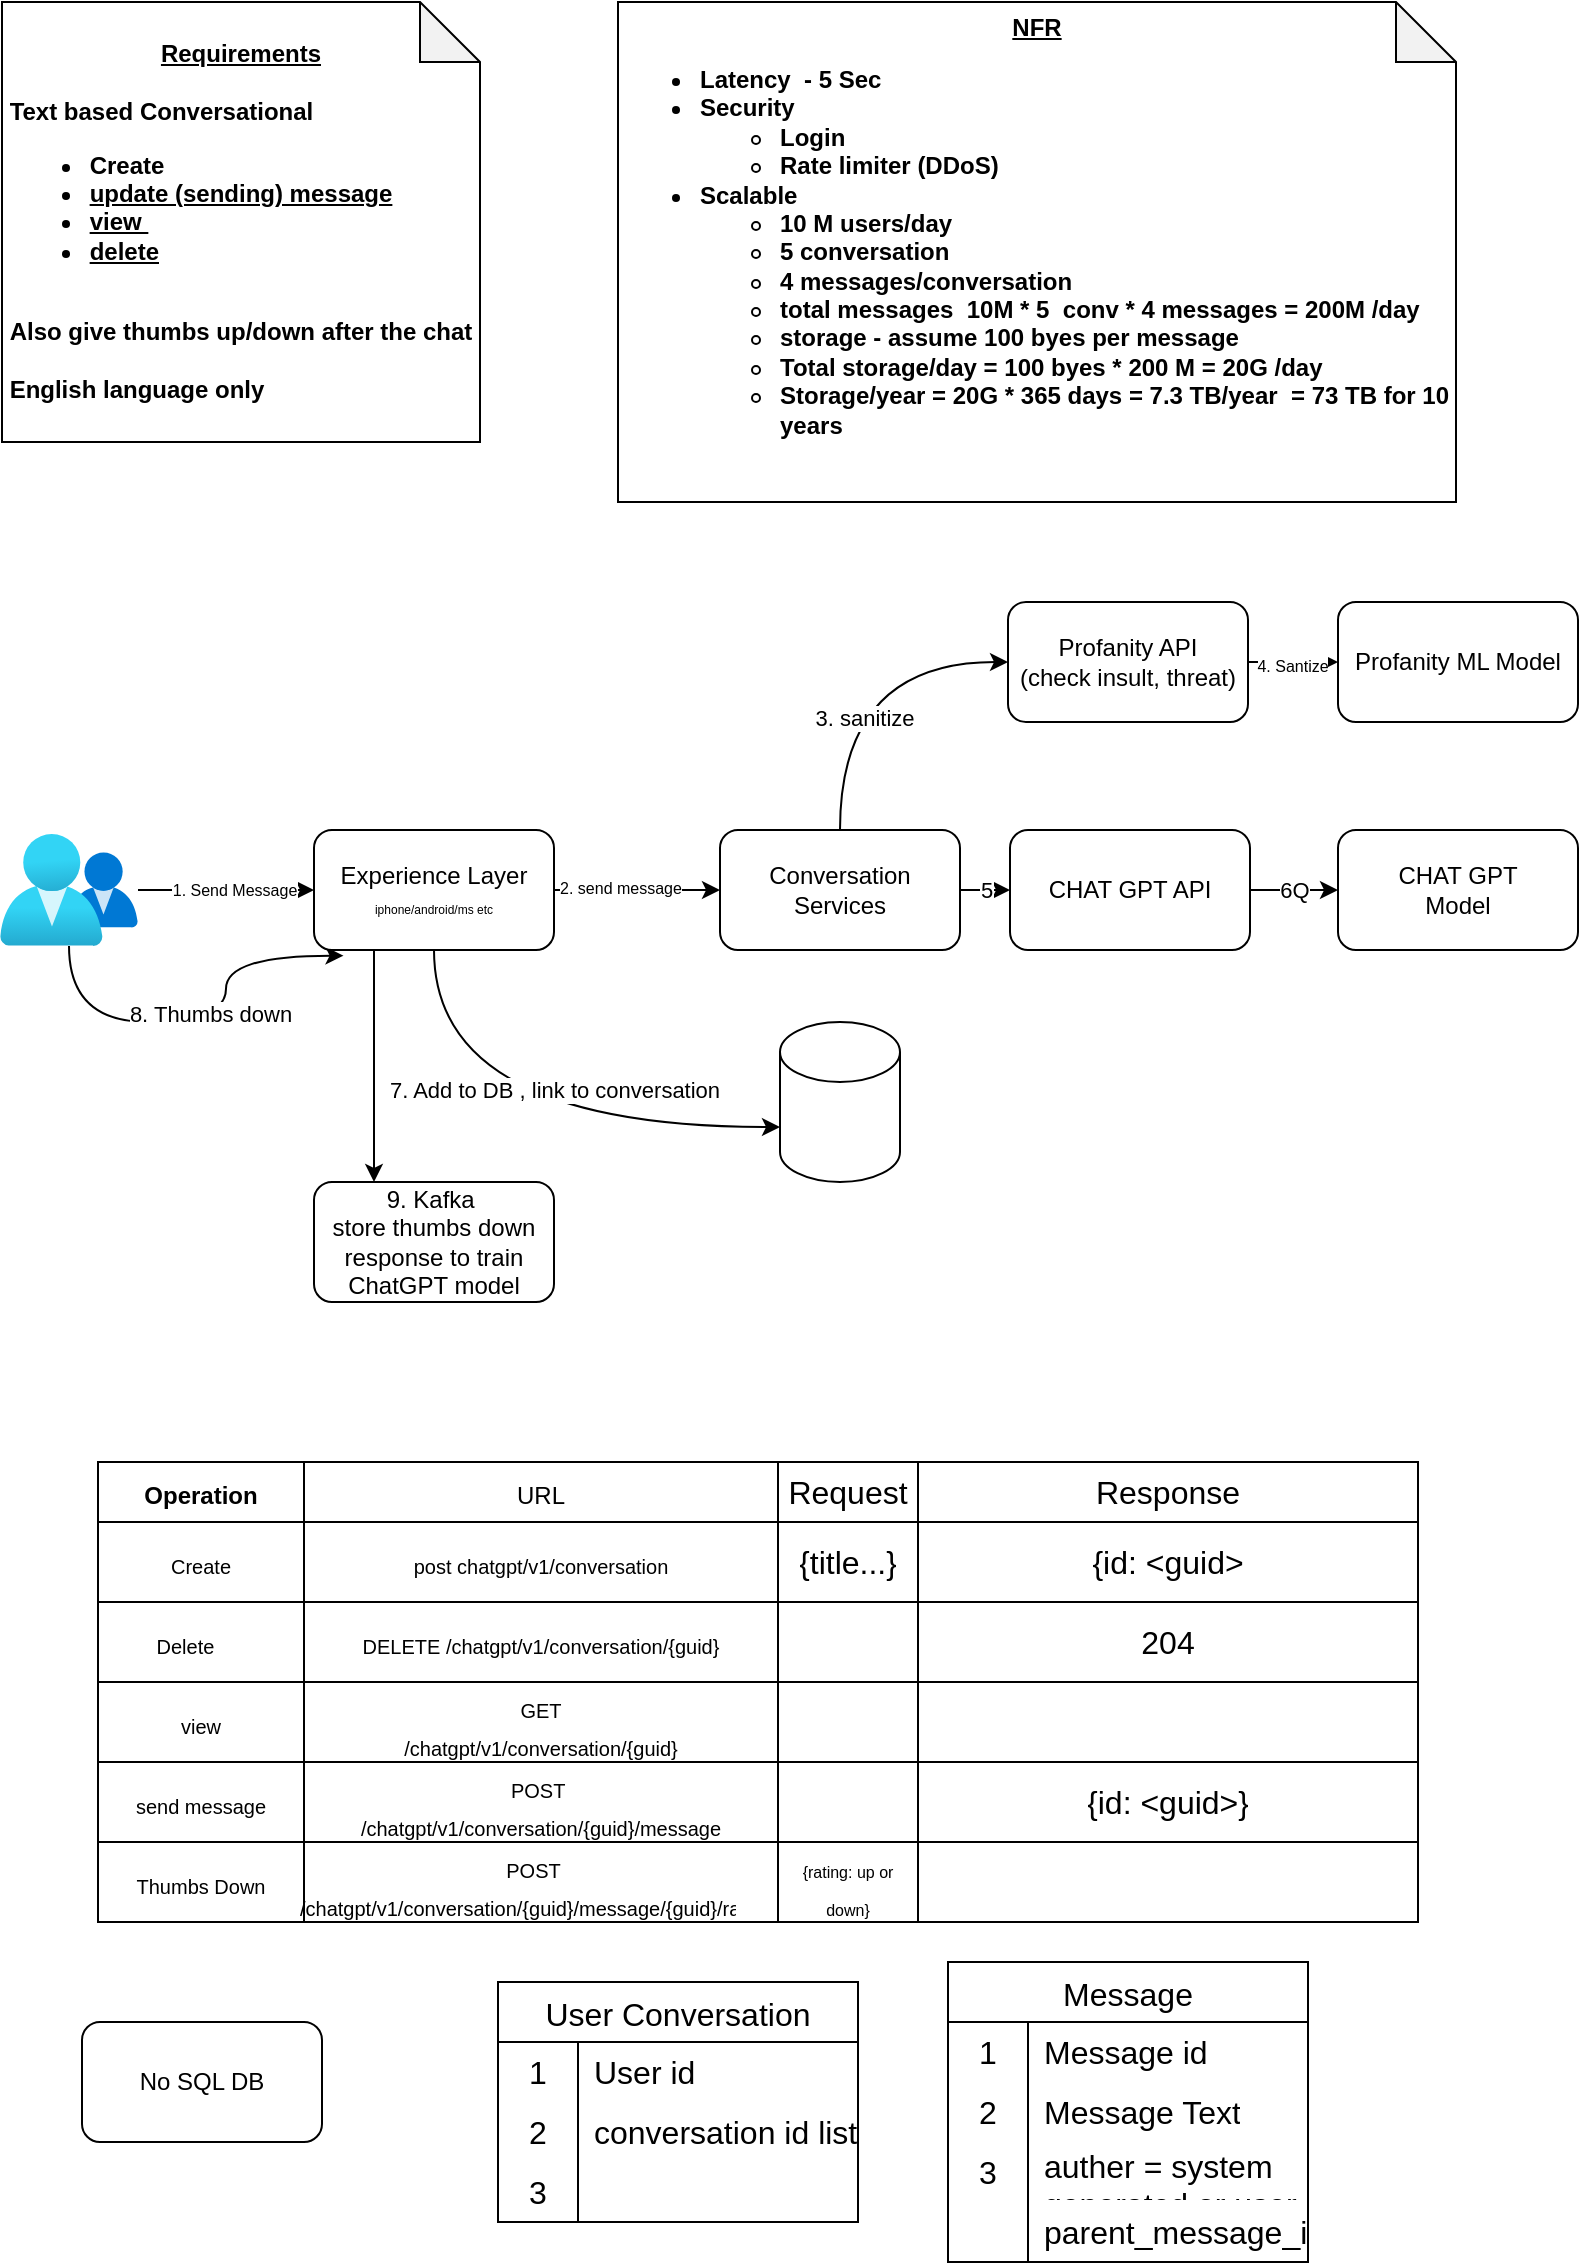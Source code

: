 <mxfile version="21.6.6" type="github">
  <diagram name="Page-1" id="TORzxQFCYj6CR0QuynDg">
    <mxGraphModel dx="1050" dy="566" grid="1" gridSize="10" guides="1" tooltips="1" connect="1" arrows="1" fold="1" page="1" pageScale="1" pageWidth="850" pageHeight="1100" math="0" shadow="0">
      <root>
        <mxCell id="0" />
        <mxCell id="1" parent="0" />
        <mxCell id="fJeLaO5uiiQxu_6jbZ30-2" value="&lt;b&gt;&lt;u&gt;Requirements&lt;br&gt;&lt;/u&gt;&lt;br&gt;&lt;div style=&quot;text-align: left;&quot;&gt;&lt;b style=&quot;background-color: initial;&quot;&gt;Text based Conversational&lt;/b&gt;&lt;/div&gt;&lt;ul style=&quot;&quot;&gt;&lt;li style=&quot;text-align: left;&quot;&gt;&lt;b&gt;Create&lt;/b&gt;&lt;/li&gt;&lt;li style=&quot;text-decoration-line: underline; text-align: left;&quot;&gt;&lt;b&gt;update (sending) message&lt;/b&gt;&lt;/li&gt;&lt;li style=&quot;text-decoration-line: underline; text-align: left;&quot;&gt;&lt;b&gt;view&amp;nbsp;&lt;/b&gt;&lt;/li&gt;&lt;li style=&quot;text-decoration-line: underline; text-align: left;&quot;&gt;&lt;b&gt;delete&lt;/b&gt;&lt;/li&gt;&lt;/ul&gt;&lt;div style=&quot;text-align: left;&quot;&gt;&lt;u&gt;&lt;br&gt;&lt;/u&gt;&lt;/div&gt;&lt;div style=&quot;text-align: left;&quot;&gt;Also give thumbs up/down after the chat&lt;/div&gt;&lt;div style=&quot;text-align: left;&quot;&gt;&lt;u&gt;&lt;br&gt;&lt;/u&gt;&lt;/div&gt;&lt;div style=&quot;text-align: left;&quot;&gt;English language only&lt;/div&gt;&lt;/b&gt;" style="shape=note;whiteSpace=wrap;html=1;backgroundOutline=1;darkOpacity=0.05;" vertex="1" parent="1">
          <mxGeometry x="52" y="10" width="239" height="220" as="geometry" />
        </mxCell>
        <mxCell id="fJeLaO5uiiQxu_6jbZ30-3" value="&lt;u style=&quot;font-weight: bold;&quot;&gt;NFR&lt;br&gt;&lt;/u&gt;&lt;ul style=&quot;&quot;&gt;&lt;li style=&quot;font-weight: bold; text-align: left;&quot;&gt;&lt;b style=&quot;background-color: initial;&quot;&gt;Latency&amp;nbsp; - 5 Sec&lt;/b&gt;&lt;/li&gt;&lt;li style=&quot;font-weight: bold; text-align: left;&quot;&gt;&lt;b style=&quot;background-color: initial;&quot;&gt;Security&amp;nbsp;&lt;/b&gt;&lt;/li&gt;&lt;ul style=&quot;font-weight: bold;&quot;&gt;&lt;li style=&quot;text-align: left;&quot;&gt;&lt;b style=&quot;background-color: initial;&quot;&gt;Login&lt;/b&gt;&lt;/li&gt;&lt;li style=&quot;text-align: left;&quot;&gt;&lt;b style=&quot;background-color: initial;&quot;&gt;Rate limiter (DDoS)&lt;/b&gt;&lt;/li&gt;&lt;/ul&gt;&lt;li style=&quot;font-weight: bold; text-align: left;&quot;&gt;&lt;b style=&quot;background-color: initial;&quot;&gt;Scalable&amp;nbsp;&lt;/b&gt;&lt;/li&gt;&lt;ul style=&quot;font-weight: bold;&quot;&gt;&lt;li style=&quot;text-align: left;&quot;&gt;&lt;b style=&quot;background-color: initial;&quot;&gt;10 M users/day&lt;/b&gt;&lt;/li&gt;&lt;li style=&quot;text-align: left;&quot;&gt;&lt;b style=&quot;background-color: initial;&quot;&gt;5 conversation&lt;/b&gt;&lt;/li&gt;&lt;li style=&quot;text-align: left;&quot;&gt;4 messages/conversation&lt;/li&gt;&lt;li style=&quot;text-align: left;&quot;&gt;total messages&amp;nbsp; 10M * 5&amp;nbsp; conv * 4 messages = 200M /day&lt;/li&gt;&lt;li style=&quot;text-align: left;&quot;&gt;storage - assume 100 byes per message&lt;/li&gt;&lt;li style=&quot;text-align: left;&quot;&gt;Total storage/day = 100 byes * 200 M = 20G /day&amp;nbsp;&lt;/li&gt;&lt;li style=&quot;text-align: left;&quot;&gt;Storage/year = 20G * 365 days = 7.3 TB/year&amp;nbsp; = 73 TB for 10 years&lt;/li&gt;&lt;/ul&gt;&lt;/ul&gt;&lt;div style=&quot;font-weight: bold; text-align: left;&quot;&gt;&lt;br&gt;&lt;/div&gt;" style="shape=note;whiteSpace=wrap;html=1;backgroundOutline=1;darkOpacity=0.05;" vertex="1" parent="1">
          <mxGeometry x="360" y="10" width="419" height="250" as="geometry" />
        </mxCell>
        <mxCell id="fJeLaO5uiiQxu_6jbZ30-7" style="edgeStyle=orthogonalEdgeStyle;rounded=0;orthogonalLoop=1;jettySize=auto;html=1;" edge="1" parent="1" source="fJeLaO5uiiQxu_6jbZ30-4" target="fJeLaO5uiiQxu_6jbZ30-5">
          <mxGeometry relative="1" as="geometry" />
        </mxCell>
        <mxCell id="fJeLaO5uiiQxu_6jbZ30-8" value="&lt;font style=&quot;font-size: 8px;&quot;&gt;1. Send Message&lt;/font&gt;" style="edgeLabel;html=1;align=center;verticalAlign=middle;resizable=0;points=[];" vertex="1" connectable="0" parent="fJeLaO5uiiQxu_6jbZ30-7">
          <mxGeometry x="0.079" y="1" relative="1" as="geometry">
            <mxPoint as="offset" />
          </mxGeometry>
        </mxCell>
        <mxCell id="fJeLaO5uiiQxu_6jbZ30-35" style="edgeStyle=orthogonalEdgeStyle;curved=1;rounded=0;orthogonalLoop=1;jettySize=auto;html=1;entryX=0.123;entryY=1.047;entryDx=0;entryDy=0;entryPerimeter=0;" edge="1" parent="1" source="fJeLaO5uiiQxu_6jbZ30-4" target="fJeLaO5uiiQxu_6jbZ30-5">
          <mxGeometry relative="1" as="geometry">
            <Array as="points">
              <mxPoint x="86" y="520" />
              <mxPoint x="164" y="520" />
              <mxPoint x="164" y="487" />
            </Array>
          </mxGeometry>
        </mxCell>
        <mxCell id="fJeLaO5uiiQxu_6jbZ30-36" value="8. Thumbs down" style="edgeLabel;html=1;align=center;verticalAlign=middle;resizable=0;points=[];" vertex="1" connectable="0" parent="fJeLaO5uiiQxu_6jbZ30-35">
          <mxGeometry x="0.039" y="4" relative="1" as="geometry">
            <mxPoint as="offset" />
          </mxGeometry>
        </mxCell>
        <mxCell id="fJeLaO5uiiQxu_6jbZ30-4" value="" style="image;aspect=fixed;html=1;points=[];align=center;fontSize=12;image=img/lib/azure2/management_governance/My_Customers.svg;" vertex="1" parent="1">
          <mxGeometry x="51" y="426" width="69" height="56.0" as="geometry" />
        </mxCell>
        <mxCell id="fJeLaO5uiiQxu_6jbZ30-11" value="" style="edgeStyle=orthogonalEdgeStyle;rounded=0;orthogonalLoop=1;jettySize=auto;html=1;" edge="1" parent="1" source="fJeLaO5uiiQxu_6jbZ30-5" target="fJeLaO5uiiQxu_6jbZ30-6">
          <mxGeometry relative="1" as="geometry" />
        </mxCell>
        <mxCell id="fJeLaO5uiiQxu_6jbZ30-12" value="&lt;font style=&quot;font-size: 8px;&quot;&gt;2. send message&lt;/font&gt;" style="edgeLabel;html=1;align=center;verticalAlign=middle;resizable=0;points=[];" vertex="1" connectable="0" parent="fJeLaO5uiiQxu_6jbZ30-11">
          <mxGeometry x="-0.212" y="2" relative="1" as="geometry">
            <mxPoint as="offset" />
          </mxGeometry>
        </mxCell>
        <mxCell id="fJeLaO5uiiQxu_6jbZ30-30" style="edgeStyle=orthogonalEdgeStyle;curved=1;rounded=0;orthogonalLoop=1;jettySize=auto;html=1;entryX=0;entryY=0;entryDx=0;entryDy=52.5;entryPerimeter=0;exitX=0.5;exitY=1;exitDx=0;exitDy=0;" edge="1" parent="1" source="fJeLaO5uiiQxu_6jbZ30-5" target="fJeLaO5uiiQxu_6jbZ30-29">
          <mxGeometry relative="1" as="geometry" />
        </mxCell>
        <mxCell id="fJeLaO5uiiQxu_6jbZ30-31" value="7. Add to DB , link to conversation" style="edgeLabel;html=1;align=center;verticalAlign=middle;resizable=0;points=[];" vertex="1" connectable="0" parent="fJeLaO5uiiQxu_6jbZ30-30">
          <mxGeometry x="0.133" y="19" relative="1" as="geometry">
            <mxPoint as="offset" />
          </mxGeometry>
        </mxCell>
        <mxCell id="fJeLaO5uiiQxu_6jbZ30-38" style="edgeStyle=orthogonalEdgeStyle;curved=1;rounded=0;orthogonalLoop=1;jettySize=auto;html=1;exitX=0.25;exitY=1;exitDx=0;exitDy=0;entryX=0.25;entryY=0;entryDx=0;entryDy=0;" edge="1" parent="1" source="fJeLaO5uiiQxu_6jbZ30-5" target="fJeLaO5uiiQxu_6jbZ30-37">
          <mxGeometry relative="1" as="geometry" />
        </mxCell>
        <mxCell id="fJeLaO5uiiQxu_6jbZ30-5" value="Experience Layer&lt;br&gt;&lt;font style=&quot;font-size: 6px;&quot;&gt;iphone/android/ms etc&lt;/font&gt;" style="rounded=1;whiteSpace=wrap;html=1;" vertex="1" parent="1">
          <mxGeometry x="208" y="424" width="120" height="60" as="geometry" />
        </mxCell>
        <mxCell id="fJeLaO5uiiQxu_6jbZ30-15" style="edgeStyle=orthogonalEdgeStyle;curved=1;rounded=0;orthogonalLoop=1;jettySize=auto;html=1;entryX=0;entryY=0.5;entryDx=0;entryDy=0;exitX=0.5;exitY=0;exitDx=0;exitDy=0;" edge="1" parent="1" source="fJeLaO5uiiQxu_6jbZ30-6" target="fJeLaO5uiiQxu_6jbZ30-13">
          <mxGeometry relative="1" as="geometry" />
        </mxCell>
        <mxCell id="fJeLaO5uiiQxu_6jbZ30-16" value="3. sanitize" style="edgeLabel;html=1;align=center;verticalAlign=middle;resizable=0;points=[];" vertex="1" connectable="0" parent="fJeLaO5uiiQxu_6jbZ30-15">
          <mxGeometry x="-0.331" y="-12" relative="1" as="geometry">
            <mxPoint as="offset" />
          </mxGeometry>
        </mxCell>
        <mxCell id="fJeLaO5uiiQxu_6jbZ30-23" value="5" style="edgeStyle=orthogonalEdgeStyle;curved=1;rounded=0;orthogonalLoop=1;jettySize=auto;html=1;" edge="1" parent="1" source="fJeLaO5uiiQxu_6jbZ30-6" target="fJeLaO5uiiQxu_6jbZ30-19">
          <mxGeometry relative="1" as="geometry" />
        </mxCell>
        <mxCell id="fJeLaO5uiiQxu_6jbZ30-6" value="Conversation Services" style="rounded=1;whiteSpace=wrap;html=1;" vertex="1" parent="1">
          <mxGeometry x="411" y="424" width="120" height="60" as="geometry" />
        </mxCell>
        <mxCell id="fJeLaO5uiiQxu_6jbZ30-17" value="" style="edgeStyle=orthogonalEdgeStyle;curved=1;rounded=0;orthogonalLoop=1;jettySize=auto;html=1;" edge="1" parent="1" source="fJeLaO5uiiQxu_6jbZ30-13" target="fJeLaO5uiiQxu_6jbZ30-14">
          <mxGeometry relative="1" as="geometry" />
        </mxCell>
        <mxCell id="fJeLaO5uiiQxu_6jbZ30-18" value="&lt;font style=&quot;font-size: 8px;&quot;&gt;4. Santize&lt;/font&gt;" style="edgeLabel;html=1;align=center;verticalAlign=middle;resizable=0;points=[];" vertex="1" connectable="0" parent="fJeLaO5uiiQxu_6jbZ30-17">
          <mxGeometry x="-0.015" y="-1" relative="1" as="geometry">
            <mxPoint as="offset" />
          </mxGeometry>
        </mxCell>
        <mxCell id="fJeLaO5uiiQxu_6jbZ30-13" value="Profanity API&lt;br&gt;(check insult, threat)" style="rounded=1;whiteSpace=wrap;html=1;" vertex="1" parent="1">
          <mxGeometry x="555" y="310" width="120" height="60" as="geometry" />
        </mxCell>
        <mxCell id="fJeLaO5uiiQxu_6jbZ30-14" value="Profanity ML Model" style="rounded=1;whiteSpace=wrap;html=1;" vertex="1" parent="1">
          <mxGeometry x="720" y="310" width="120" height="60" as="geometry" />
        </mxCell>
        <mxCell id="fJeLaO5uiiQxu_6jbZ30-28" value="6Q" style="edgeStyle=orthogonalEdgeStyle;curved=1;rounded=0;orthogonalLoop=1;jettySize=auto;html=1;" edge="1" parent="1" source="fJeLaO5uiiQxu_6jbZ30-19" target="fJeLaO5uiiQxu_6jbZ30-20">
          <mxGeometry relative="1" as="geometry" />
        </mxCell>
        <mxCell id="fJeLaO5uiiQxu_6jbZ30-19" value="CHAT GPT API" style="rounded=1;whiteSpace=wrap;html=1;" vertex="1" parent="1">
          <mxGeometry x="556" y="424" width="120" height="60" as="geometry" />
        </mxCell>
        <mxCell id="fJeLaO5uiiQxu_6jbZ30-20" value="CHAT GPT&lt;br&gt;Model" style="rounded=1;whiteSpace=wrap;html=1;" vertex="1" parent="1">
          <mxGeometry x="720" y="424" width="120" height="60" as="geometry" />
        </mxCell>
        <mxCell id="fJeLaO5uiiQxu_6jbZ30-29" value="" style="shape=cylinder3;whiteSpace=wrap;html=1;boundedLbl=1;backgroundOutline=1;size=15;" vertex="1" parent="1">
          <mxGeometry x="441" y="520" width="60" height="80" as="geometry" />
        </mxCell>
        <mxCell id="fJeLaO5uiiQxu_6jbZ30-37" value="9. Kafka&amp;nbsp;&lt;br&gt;store thumbs down response to train ChatGPT model" style="rounded=1;whiteSpace=wrap;html=1;" vertex="1" parent="1">
          <mxGeometry x="208" y="600" width="120" height="60" as="geometry" />
        </mxCell>
        <mxCell id="fJeLaO5uiiQxu_6jbZ30-53" value="" style="shape=table;startSize=0;container=1;collapsible=0;childLayout=tableLayout;fontSize=16;" vertex="1" parent="1">
          <mxGeometry x="100" y="740" width="660" height="230" as="geometry" />
        </mxCell>
        <mxCell id="fJeLaO5uiiQxu_6jbZ30-157" style="shape=tableRow;horizontal=0;startSize=0;swimlaneHead=0;swimlaneBody=0;strokeColor=inherit;top=0;left=0;bottom=0;right=0;collapsible=0;dropTarget=0;fillColor=none;points=[[0,0.5],[1,0.5]];portConstraint=eastwest;fontSize=16;movable=0;resizable=0;rotatable=0;deletable=0;editable=0;locked=1;connectable=0;" vertex="1" parent="fJeLaO5uiiQxu_6jbZ30-53">
          <mxGeometry width="660" height="30" as="geometry" />
        </mxCell>
        <mxCell id="fJeLaO5uiiQxu_6jbZ30-161" value="&lt;font style=&quot;font-size: 12px;&quot;&gt;&lt;b&gt;Operation&lt;/b&gt;&lt;/font&gt;" style="shape=partialRectangle;html=1;whiteSpace=wrap;connectable=0;strokeColor=inherit;overflow=hidden;fillColor=none;top=0;left=0;bottom=0;right=0;pointerEvents=1;fontSize=16;movable=0;resizable=0;rotatable=0;deletable=0;editable=0;locked=1;" vertex="1" parent="fJeLaO5uiiQxu_6jbZ30-157">
          <mxGeometry width="103" height="30" as="geometry">
            <mxRectangle width="103" height="30" as="alternateBounds" />
          </mxGeometry>
        </mxCell>
        <mxCell id="fJeLaO5uiiQxu_6jbZ30-158" value="&lt;font style=&quot;font-size: 12px;&quot;&gt;URL&lt;/font&gt;" style="shape=partialRectangle;html=1;whiteSpace=wrap;connectable=0;strokeColor=inherit;overflow=hidden;fillColor=none;top=0;left=0;bottom=0;right=0;pointerEvents=1;fontSize=16;movable=0;resizable=0;rotatable=0;deletable=0;editable=0;locked=1;" vertex="1" parent="fJeLaO5uiiQxu_6jbZ30-157">
          <mxGeometry x="103" width="237" height="30" as="geometry">
            <mxRectangle width="237" height="30" as="alternateBounds" />
          </mxGeometry>
        </mxCell>
        <mxCell id="fJeLaO5uiiQxu_6jbZ30-159" value="Request" style="shape=partialRectangle;html=1;whiteSpace=wrap;connectable=0;strokeColor=inherit;overflow=hidden;fillColor=none;top=0;left=0;bottom=0;right=0;pointerEvents=1;fontSize=16;movable=0;resizable=0;rotatable=0;deletable=0;editable=0;locked=1;" vertex="1" parent="fJeLaO5uiiQxu_6jbZ30-157">
          <mxGeometry x="340" width="70" height="30" as="geometry">
            <mxRectangle width="70" height="30" as="alternateBounds" />
          </mxGeometry>
        </mxCell>
        <mxCell id="fJeLaO5uiiQxu_6jbZ30-160" value="Response" style="shape=partialRectangle;html=1;whiteSpace=wrap;connectable=0;strokeColor=inherit;overflow=hidden;fillColor=none;top=0;left=0;bottom=0;right=0;pointerEvents=1;fontSize=16;movable=0;resizable=0;rotatable=0;deletable=0;editable=0;locked=1;" vertex="1" parent="fJeLaO5uiiQxu_6jbZ30-157">
          <mxGeometry x="410" width="250" height="30" as="geometry">
            <mxRectangle width="250" height="30" as="alternateBounds" />
          </mxGeometry>
        </mxCell>
        <mxCell id="fJeLaO5uiiQxu_6jbZ30-54" value="" style="shape=tableRow;horizontal=0;startSize=0;swimlaneHead=0;swimlaneBody=0;strokeColor=inherit;top=0;left=0;bottom=0;right=0;collapsible=0;dropTarget=0;fillColor=none;points=[[0,0.5],[1,0.5]];portConstraint=eastwest;fontSize=16;" vertex="1" parent="fJeLaO5uiiQxu_6jbZ30-53">
          <mxGeometry y="30" width="660" height="40" as="geometry" />
        </mxCell>
        <mxCell id="fJeLaO5uiiQxu_6jbZ30-162" value="&lt;font style=&quot;font-size: 10px;&quot;&gt;Create&lt;/font&gt;" style="shape=partialRectangle;html=1;whiteSpace=wrap;connectable=0;strokeColor=inherit;overflow=hidden;fillColor=none;top=0;left=0;bottom=0;right=0;pointerEvents=1;fontSize=16;" vertex="1" parent="fJeLaO5uiiQxu_6jbZ30-54">
          <mxGeometry width="103" height="40" as="geometry">
            <mxRectangle width="103" height="40" as="alternateBounds" />
          </mxGeometry>
        </mxCell>
        <mxCell id="fJeLaO5uiiQxu_6jbZ30-55" value="&lt;font style=&quot;font-size: 10px;&quot;&gt;post chatgpt/v1/conversation&lt;/font&gt;" style="shape=partialRectangle;html=1;whiteSpace=wrap;connectable=0;strokeColor=inherit;overflow=hidden;fillColor=none;top=0;left=0;bottom=0;right=0;pointerEvents=1;fontSize=16;" vertex="1" parent="fJeLaO5uiiQxu_6jbZ30-54">
          <mxGeometry x="103" width="237" height="40" as="geometry">
            <mxRectangle width="237" height="40" as="alternateBounds" />
          </mxGeometry>
        </mxCell>
        <mxCell id="fJeLaO5uiiQxu_6jbZ30-56" value="{title...}" style="shape=partialRectangle;html=1;whiteSpace=wrap;connectable=0;strokeColor=inherit;overflow=hidden;fillColor=none;top=0;left=0;bottom=0;right=0;pointerEvents=1;fontSize=16;" vertex="1" parent="fJeLaO5uiiQxu_6jbZ30-54">
          <mxGeometry x="340" width="70" height="40" as="geometry">
            <mxRectangle width="70" height="40" as="alternateBounds" />
          </mxGeometry>
        </mxCell>
        <mxCell id="fJeLaO5uiiQxu_6jbZ30-57" value="{id: &amp;lt;guid&amp;gt;" style="shape=partialRectangle;html=1;whiteSpace=wrap;connectable=0;strokeColor=inherit;overflow=hidden;fillColor=none;top=0;left=0;bottom=0;right=0;pointerEvents=1;fontSize=16;" vertex="1" parent="fJeLaO5uiiQxu_6jbZ30-54">
          <mxGeometry x="410" width="250" height="40" as="geometry">
            <mxRectangle width="250" height="40" as="alternateBounds" />
          </mxGeometry>
        </mxCell>
        <mxCell id="fJeLaO5uiiQxu_6jbZ30-149" value="" style="shape=tableRow;horizontal=0;startSize=0;swimlaneHead=0;swimlaneBody=0;strokeColor=inherit;top=0;left=0;bottom=0;right=0;collapsible=0;dropTarget=0;fillColor=none;points=[[0,0.5],[1,0.5]];portConstraint=eastwest;fontSize=16;" vertex="1" parent="fJeLaO5uiiQxu_6jbZ30-53">
          <mxGeometry y="70" width="660" height="40" as="geometry" />
        </mxCell>
        <mxCell id="fJeLaO5uiiQxu_6jbZ30-163" value="&lt;font style=&quot;font-size: 10px;&quot;&gt;Delete&lt;span style=&quot;white-space: pre;&quot;&gt;&#x9;&lt;/span&gt;&lt;/font&gt;" style="shape=partialRectangle;html=1;whiteSpace=wrap;connectable=0;strokeColor=inherit;overflow=hidden;fillColor=none;top=0;left=0;bottom=0;right=0;pointerEvents=1;fontSize=16;" vertex="1" parent="fJeLaO5uiiQxu_6jbZ30-149">
          <mxGeometry width="103" height="40" as="geometry">
            <mxRectangle width="103" height="40" as="alternateBounds" />
          </mxGeometry>
        </mxCell>
        <mxCell id="fJeLaO5uiiQxu_6jbZ30-150" value="&lt;font style=&quot;font-size: 10px;&quot;&gt;DELETE /chatgpt/v1/conversation/{guid}&lt;/font&gt;" style="shape=partialRectangle;html=1;whiteSpace=wrap;connectable=0;strokeColor=inherit;overflow=hidden;fillColor=none;top=0;left=0;bottom=0;right=0;pointerEvents=1;fontSize=16;" vertex="1" parent="fJeLaO5uiiQxu_6jbZ30-149">
          <mxGeometry x="103" width="237" height="40" as="geometry">
            <mxRectangle width="237" height="40" as="alternateBounds" />
          </mxGeometry>
        </mxCell>
        <mxCell id="fJeLaO5uiiQxu_6jbZ30-151" value="" style="shape=partialRectangle;html=1;whiteSpace=wrap;connectable=0;strokeColor=inherit;overflow=hidden;fillColor=none;top=0;left=0;bottom=0;right=0;pointerEvents=1;fontSize=16;" vertex="1" parent="fJeLaO5uiiQxu_6jbZ30-149">
          <mxGeometry x="340" width="70" height="40" as="geometry">
            <mxRectangle width="70" height="40" as="alternateBounds" />
          </mxGeometry>
        </mxCell>
        <mxCell id="fJeLaO5uiiQxu_6jbZ30-152" value="204" style="shape=partialRectangle;html=1;whiteSpace=wrap;connectable=0;strokeColor=inherit;overflow=hidden;fillColor=none;top=0;left=0;bottom=0;right=0;pointerEvents=1;fontSize=16;" vertex="1" parent="fJeLaO5uiiQxu_6jbZ30-149">
          <mxGeometry x="410" width="250" height="40" as="geometry">
            <mxRectangle width="250" height="40" as="alternateBounds" />
          </mxGeometry>
        </mxCell>
        <mxCell id="fJeLaO5uiiQxu_6jbZ30-175" style="shape=tableRow;horizontal=0;startSize=0;swimlaneHead=0;swimlaneBody=0;strokeColor=inherit;top=0;left=0;bottom=0;right=0;collapsible=0;dropTarget=0;fillColor=none;points=[[0,0.5],[1,0.5]];portConstraint=eastwest;fontSize=16;" vertex="1" parent="fJeLaO5uiiQxu_6jbZ30-53">
          <mxGeometry y="110" width="660" height="40" as="geometry" />
        </mxCell>
        <mxCell id="fJeLaO5uiiQxu_6jbZ30-176" value="&lt;font style=&quot;font-size: 10px;&quot;&gt;view&lt;/font&gt;" style="shape=partialRectangle;html=1;whiteSpace=wrap;connectable=0;strokeColor=inherit;overflow=hidden;fillColor=none;top=0;left=0;bottom=0;right=0;pointerEvents=1;fontSize=16;" vertex="1" parent="fJeLaO5uiiQxu_6jbZ30-175">
          <mxGeometry width="103" height="40" as="geometry">
            <mxRectangle width="103" height="40" as="alternateBounds" />
          </mxGeometry>
        </mxCell>
        <mxCell id="fJeLaO5uiiQxu_6jbZ30-177" value="&lt;font style=&quot;font-size: 10px;&quot;&gt;GET&lt;br&gt;/chatgpt/v1/conversation/{guid}&lt;/font&gt;" style="shape=partialRectangle;html=1;whiteSpace=wrap;connectable=0;strokeColor=inherit;overflow=hidden;fillColor=none;top=0;left=0;bottom=0;right=0;pointerEvents=1;fontSize=16;" vertex="1" parent="fJeLaO5uiiQxu_6jbZ30-175">
          <mxGeometry x="103" width="237" height="40" as="geometry">
            <mxRectangle width="237" height="40" as="alternateBounds" />
          </mxGeometry>
        </mxCell>
        <mxCell id="fJeLaO5uiiQxu_6jbZ30-178" style="shape=partialRectangle;html=1;whiteSpace=wrap;connectable=0;strokeColor=inherit;overflow=hidden;fillColor=none;top=0;left=0;bottom=0;right=0;pointerEvents=1;fontSize=16;" vertex="1" parent="fJeLaO5uiiQxu_6jbZ30-175">
          <mxGeometry x="340" width="70" height="40" as="geometry">
            <mxRectangle width="70" height="40" as="alternateBounds" />
          </mxGeometry>
        </mxCell>
        <mxCell id="fJeLaO5uiiQxu_6jbZ30-179" style="shape=partialRectangle;html=1;whiteSpace=wrap;connectable=0;strokeColor=inherit;overflow=hidden;fillColor=none;top=0;left=0;bottom=0;right=0;pointerEvents=1;fontSize=16;" vertex="1" parent="fJeLaO5uiiQxu_6jbZ30-175">
          <mxGeometry x="410" width="250" height="40" as="geometry">
            <mxRectangle width="250" height="40" as="alternateBounds" />
          </mxGeometry>
        </mxCell>
        <mxCell id="fJeLaO5uiiQxu_6jbZ30-180" style="shape=tableRow;horizontal=0;startSize=0;swimlaneHead=0;swimlaneBody=0;strokeColor=inherit;top=0;left=0;bottom=0;right=0;collapsible=0;dropTarget=0;fillColor=none;points=[[0,0.5],[1,0.5]];portConstraint=eastwest;fontSize=16;" vertex="1" parent="fJeLaO5uiiQxu_6jbZ30-53">
          <mxGeometry y="150" width="660" height="40" as="geometry" />
        </mxCell>
        <mxCell id="fJeLaO5uiiQxu_6jbZ30-181" value="&lt;font style=&quot;font-size: 10px;&quot;&gt;send message&lt;/font&gt;" style="shape=partialRectangle;html=1;whiteSpace=wrap;connectable=0;strokeColor=inherit;overflow=hidden;fillColor=none;top=0;left=0;bottom=0;right=0;pointerEvents=1;fontSize=16;" vertex="1" parent="fJeLaO5uiiQxu_6jbZ30-180">
          <mxGeometry width="103" height="40" as="geometry">
            <mxRectangle width="103" height="40" as="alternateBounds" />
          </mxGeometry>
        </mxCell>
        <mxCell id="fJeLaO5uiiQxu_6jbZ30-182" value="&lt;font style=&quot;font-size: 10px;&quot;&gt;POST&amp;nbsp;&lt;br&gt;/chatgpt/v1/conversation/{guid}/message&lt;/font&gt;" style="shape=partialRectangle;html=1;whiteSpace=wrap;connectable=0;strokeColor=inherit;overflow=hidden;fillColor=none;top=0;left=0;bottom=0;right=0;pointerEvents=1;fontSize=16;" vertex="1" parent="fJeLaO5uiiQxu_6jbZ30-180">
          <mxGeometry x="103" width="237" height="40" as="geometry">
            <mxRectangle width="237" height="40" as="alternateBounds" />
          </mxGeometry>
        </mxCell>
        <mxCell id="fJeLaO5uiiQxu_6jbZ30-183" style="shape=partialRectangle;html=1;whiteSpace=wrap;connectable=0;strokeColor=inherit;overflow=hidden;fillColor=none;top=0;left=0;bottom=0;right=0;pointerEvents=1;fontSize=16;" vertex="1" parent="fJeLaO5uiiQxu_6jbZ30-180">
          <mxGeometry x="340" width="70" height="40" as="geometry">
            <mxRectangle width="70" height="40" as="alternateBounds" />
          </mxGeometry>
        </mxCell>
        <mxCell id="fJeLaO5uiiQxu_6jbZ30-184" value="{id: &amp;lt;guid&amp;gt;}" style="shape=partialRectangle;html=1;whiteSpace=wrap;connectable=0;strokeColor=inherit;overflow=hidden;fillColor=none;top=0;left=0;bottom=0;right=0;pointerEvents=1;fontSize=16;" vertex="1" parent="fJeLaO5uiiQxu_6jbZ30-180">
          <mxGeometry x="410" width="250" height="40" as="geometry">
            <mxRectangle width="250" height="40" as="alternateBounds" />
          </mxGeometry>
        </mxCell>
        <mxCell id="fJeLaO5uiiQxu_6jbZ30-185" style="shape=tableRow;horizontal=0;startSize=0;swimlaneHead=0;swimlaneBody=0;strokeColor=inherit;top=0;left=0;bottom=0;right=0;collapsible=0;dropTarget=0;fillColor=none;points=[[0,0.5],[1,0.5]];portConstraint=eastwest;fontSize=16;" vertex="1" parent="fJeLaO5uiiQxu_6jbZ30-53">
          <mxGeometry y="190" width="660" height="40" as="geometry" />
        </mxCell>
        <mxCell id="fJeLaO5uiiQxu_6jbZ30-186" value="&lt;font style=&quot;font-size: 10px;&quot;&gt;Thumbs Down&lt;/font&gt;" style="shape=partialRectangle;html=1;whiteSpace=wrap;connectable=0;strokeColor=inherit;overflow=hidden;fillColor=none;top=0;left=0;bottom=0;right=0;pointerEvents=1;fontSize=16;" vertex="1" parent="fJeLaO5uiiQxu_6jbZ30-185">
          <mxGeometry width="103" height="40" as="geometry">
            <mxRectangle width="103" height="40" as="alternateBounds" />
          </mxGeometry>
        </mxCell>
        <mxCell id="fJeLaO5uiiQxu_6jbZ30-187" style="shape=partialRectangle;html=1;whiteSpace=wrap;connectable=0;strokeColor=inherit;overflow=hidden;fillColor=none;top=0;left=0;bottom=0;right=0;pointerEvents=1;fontSize=16;" vertex="1" parent="fJeLaO5uiiQxu_6jbZ30-185">
          <mxGeometry x="103" width="237" height="40" as="geometry">
            <mxRectangle width="237" height="40" as="alternateBounds" />
          </mxGeometry>
        </mxCell>
        <mxCell id="fJeLaO5uiiQxu_6jbZ30-188" value="&lt;font style=&quot;font-size: 8px;&quot;&gt;{rating: up or down}&lt;/font&gt;" style="shape=partialRectangle;html=1;whiteSpace=wrap;connectable=0;strokeColor=inherit;overflow=hidden;fillColor=none;top=0;left=0;bottom=0;right=0;pointerEvents=1;fontSize=16;" vertex="1" parent="fJeLaO5uiiQxu_6jbZ30-185">
          <mxGeometry x="340" width="70" height="40" as="geometry">
            <mxRectangle width="70" height="40" as="alternateBounds" />
          </mxGeometry>
        </mxCell>
        <mxCell id="fJeLaO5uiiQxu_6jbZ30-189" style="shape=partialRectangle;html=1;whiteSpace=wrap;connectable=0;strokeColor=inherit;overflow=hidden;fillColor=none;top=0;left=0;bottom=0;right=0;pointerEvents=1;fontSize=16;" vertex="1" parent="fJeLaO5uiiQxu_6jbZ30-185">
          <mxGeometry x="410" width="250" height="40" as="geometry">
            <mxRectangle width="250" height="40" as="alternateBounds" />
          </mxGeometry>
        </mxCell>
        <mxCell id="fJeLaO5uiiQxu_6jbZ30-190" value="&lt;font style=&quot;font-size: 10px;&quot;&gt;POST&amp;nbsp;&lt;br&gt;/chatgpt/v1/conversation/{guid}/message/{guid}/rating&lt;/font&gt;" style="shape=partialRectangle;html=1;whiteSpace=wrap;connectable=0;strokeColor=inherit;overflow=hidden;fillColor=none;top=0;left=0;bottom=0;right=0;pointerEvents=1;fontSize=16;" vertex="1" parent="1">
          <mxGeometry x="200" y="930" width="220" height="40" as="geometry">
            <mxRectangle width="187" height="40" as="alternateBounds" />
          </mxGeometry>
        </mxCell>
        <mxCell id="fJeLaO5uiiQxu_6jbZ30-191" value="No SQL DB" style="rounded=1;whiteSpace=wrap;html=1;" vertex="1" parent="1">
          <mxGeometry x="92" y="1020" width="120" height="60" as="geometry" />
        </mxCell>
        <mxCell id="fJeLaO5uiiQxu_6jbZ30-205" value="User Conversation" style="shape=table;startSize=30;container=1;collapsible=0;childLayout=tableLayout;fixedRows=1;rowLines=0;fontStyle=0;strokeColor=default;fontSize=16;" vertex="1" parent="1">
          <mxGeometry x="300" y="1000" width="180" height="120" as="geometry" />
        </mxCell>
        <mxCell id="fJeLaO5uiiQxu_6jbZ30-206" value="" style="shape=tableRow;horizontal=0;startSize=0;swimlaneHead=0;swimlaneBody=0;top=0;left=0;bottom=0;right=0;collapsible=0;dropTarget=0;fillColor=none;points=[[0,0.5],[1,0.5]];portConstraint=eastwest;strokeColor=inherit;fontSize=16;" vertex="1" parent="fJeLaO5uiiQxu_6jbZ30-205">
          <mxGeometry y="30" width="180" height="30" as="geometry" />
        </mxCell>
        <mxCell id="fJeLaO5uiiQxu_6jbZ30-207" value="1" style="shape=partialRectangle;html=1;whiteSpace=wrap;connectable=0;fillColor=none;top=0;left=0;bottom=0;right=0;overflow=hidden;pointerEvents=1;strokeColor=inherit;fontSize=16;" vertex="1" parent="fJeLaO5uiiQxu_6jbZ30-206">
          <mxGeometry width="40" height="30" as="geometry">
            <mxRectangle width="40" height="30" as="alternateBounds" />
          </mxGeometry>
        </mxCell>
        <mxCell id="fJeLaO5uiiQxu_6jbZ30-208" value="User id" style="shape=partialRectangle;html=1;whiteSpace=wrap;connectable=0;fillColor=none;top=0;left=0;bottom=0;right=0;align=left;spacingLeft=6;overflow=hidden;strokeColor=inherit;fontSize=16;" vertex="1" parent="fJeLaO5uiiQxu_6jbZ30-206">
          <mxGeometry x="40" width="140" height="30" as="geometry">
            <mxRectangle width="140" height="30" as="alternateBounds" />
          </mxGeometry>
        </mxCell>
        <mxCell id="fJeLaO5uiiQxu_6jbZ30-209" value="" style="shape=tableRow;horizontal=0;startSize=0;swimlaneHead=0;swimlaneBody=0;top=0;left=0;bottom=0;right=0;collapsible=0;dropTarget=0;fillColor=none;points=[[0,0.5],[1,0.5]];portConstraint=eastwest;strokeColor=inherit;fontSize=16;" vertex="1" parent="fJeLaO5uiiQxu_6jbZ30-205">
          <mxGeometry y="60" width="180" height="30" as="geometry" />
        </mxCell>
        <mxCell id="fJeLaO5uiiQxu_6jbZ30-210" value="2" style="shape=partialRectangle;html=1;whiteSpace=wrap;connectable=0;fillColor=none;top=0;left=0;bottom=0;right=0;overflow=hidden;strokeColor=inherit;fontSize=16;" vertex="1" parent="fJeLaO5uiiQxu_6jbZ30-209">
          <mxGeometry width="40" height="30" as="geometry">
            <mxRectangle width="40" height="30" as="alternateBounds" />
          </mxGeometry>
        </mxCell>
        <mxCell id="fJeLaO5uiiQxu_6jbZ30-211" value="conversation id list" style="shape=partialRectangle;html=1;whiteSpace=wrap;connectable=0;fillColor=none;top=0;left=0;bottom=0;right=0;align=left;spacingLeft=6;overflow=hidden;strokeColor=inherit;fontSize=16;" vertex="1" parent="fJeLaO5uiiQxu_6jbZ30-209">
          <mxGeometry x="40" width="140" height="30" as="geometry">
            <mxRectangle width="140" height="30" as="alternateBounds" />
          </mxGeometry>
        </mxCell>
        <mxCell id="fJeLaO5uiiQxu_6jbZ30-212" value="" style="shape=tableRow;horizontal=0;startSize=0;swimlaneHead=0;swimlaneBody=0;top=0;left=0;bottom=0;right=0;collapsible=0;dropTarget=0;fillColor=none;points=[[0,0.5],[1,0.5]];portConstraint=eastwest;strokeColor=inherit;fontSize=16;" vertex="1" parent="fJeLaO5uiiQxu_6jbZ30-205">
          <mxGeometry y="90" width="180" height="30" as="geometry" />
        </mxCell>
        <mxCell id="fJeLaO5uiiQxu_6jbZ30-213" value="3" style="shape=partialRectangle;html=1;whiteSpace=wrap;connectable=0;fillColor=none;top=0;left=0;bottom=0;right=0;overflow=hidden;strokeColor=inherit;fontSize=16;" vertex="1" parent="fJeLaO5uiiQxu_6jbZ30-212">
          <mxGeometry width="40" height="30" as="geometry">
            <mxRectangle width="40" height="30" as="alternateBounds" />
          </mxGeometry>
        </mxCell>
        <mxCell id="fJeLaO5uiiQxu_6jbZ30-214" value="" style="shape=partialRectangle;html=1;whiteSpace=wrap;connectable=0;fillColor=none;top=0;left=0;bottom=0;right=0;align=left;spacingLeft=6;overflow=hidden;strokeColor=inherit;fontSize=16;" vertex="1" parent="fJeLaO5uiiQxu_6jbZ30-212">
          <mxGeometry x="40" width="140" height="30" as="geometry">
            <mxRectangle width="140" height="30" as="alternateBounds" />
          </mxGeometry>
        </mxCell>
        <mxCell id="fJeLaO5uiiQxu_6jbZ30-215" value="Message" style="shape=table;startSize=30;container=1;collapsible=0;childLayout=tableLayout;fixedRows=1;rowLines=0;fontStyle=0;strokeColor=default;fontSize=16;" vertex="1" parent="1">
          <mxGeometry x="525" y="990" width="180" height="150" as="geometry" />
        </mxCell>
        <mxCell id="fJeLaO5uiiQxu_6jbZ30-216" value="" style="shape=tableRow;horizontal=0;startSize=0;swimlaneHead=0;swimlaneBody=0;top=0;left=0;bottom=0;right=0;collapsible=0;dropTarget=0;fillColor=none;points=[[0,0.5],[1,0.5]];portConstraint=eastwest;strokeColor=inherit;fontSize=16;" vertex="1" parent="fJeLaO5uiiQxu_6jbZ30-215">
          <mxGeometry y="30" width="180" height="30" as="geometry" />
        </mxCell>
        <mxCell id="fJeLaO5uiiQxu_6jbZ30-217" value="1" style="shape=partialRectangle;html=1;whiteSpace=wrap;connectable=0;fillColor=none;top=0;left=0;bottom=0;right=0;overflow=hidden;pointerEvents=1;strokeColor=inherit;fontSize=16;" vertex="1" parent="fJeLaO5uiiQxu_6jbZ30-216">
          <mxGeometry width="40" height="30" as="geometry">
            <mxRectangle width="40" height="30" as="alternateBounds" />
          </mxGeometry>
        </mxCell>
        <mxCell id="fJeLaO5uiiQxu_6jbZ30-218" value="Message id" style="shape=partialRectangle;html=1;whiteSpace=wrap;connectable=0;fillColor=none;top=0;left=0;bottom=0;right=0;align=left;spacingLeft=6;overflow=hidden;strokeColor=inherit;fontSize=16;" vertex="1" parent="fJeLaO5uiiQxu_6jbZ30-216">
          <mxGeometry x="40" width="140" height="30" as="geometry">
            <mxRectangle width="140" height="30" as="alternateBounds" />
          </mxGeometry>
        </mxCell>
        <mxCell id="fJeLaO5uiiQxu_6jbZ30-219" value="" style="shape=tableRow;horizontal=0;startSize=0;swimlaneHead=0;swimlaneBody=0;top=0;left=0;bottom=0;right=0;collapsible=0;dropTarget=0;fillColor=none;points=[[0,0.5],[1,0.5]];portConstraint=eastwest;strokeColor=inherit;fontSize=16;" vertex="1" parent="fJeLaO5uiiQxu_6jbZ30-215">
          <mxGeometry y="60" width="180" height="30" as="geometry" />
        </mxCell>
        <mxCell id="fJeLaO5uiiQxu_6jbZ30-220" value="2" style="shape=partialRectangle;html=1;whiteSpace=wrap;connectable=0;fillColor=none;top=0;left=0;bottom=0;right=0;overflow=hidden;strokeColor=inherit;fontSize=16;" vertex="1" parent="fJeLaO5uiiQxu_6jbZ30-219">
          <mxGeometry width="40" height="30" as="geometry">
            <mxRectangle width="40" height="30" as="alternateBounds" />
          </mxGeometry>
        </mxCell>
        <mxCell id="fJeLaO5uiiQxu_6jbZ30-221" value="Message Text" style="shape=partialRectangle;html=1;whiteSpace=wrap;connectable=0;fillColor=none;top=0;left=0;bottom=0;right=0;align=left;spacingLeft=6;overflow=hidden;strokeColor=inherit;fontSize=16;" vertex="1" parent="fJeLaO5uiiQxu_6jbZ30-219">
          <mxGeometry x="40" width="140" height="30" as="geometry">
            <mxRectangle width="140" height="30" as="alternateBounds" />
          </mxGeometry>
        </mxCell>
        <mxCell id="fJeLaO5uiiQxu_6jbZ30-222" value="" style="shape=tableRow;horizontal=0;startSize=0;swimlaneHead=0;swimlaneBody=0;top=0;left=0;bottom=0;right=0;collapsible=0;dropTarget=0;fillColor=none;points=[[0,0.5],[1,0.5]];portConstraint=eastwest;strokeColor=inherit;fontSize=16;" vertex="1" parent="fJeLaO5uiiQxu_6jbZ30-215">
          <mxGeometry y="90" width="180" height="30" as="geometry" />
        </mxCell>
        <mxCell id="fJeLaO5uiiQxu_6jbZ30-223" value="3" style="shape=partialRectangle;html=1;whiteSpace=wrap;connectable=0;fillColor=none;top=0;left=0;bottom=0;right=0;overflow=hidden;strokeColor=inherit;fontSize=16;" vertex="1" parent="fJeLaO5uiiQxu_6jbZ30-222">
          <mxGeometry width="40" height="30" as="geometry">
            <mxRectangle width="40" height="30" as="alternateBounds" />
          </mxGeometry>
        </mxCell>
        <mxCell id="fJeLaO5uiiQxu_6jbZ30-224" value="auther = system generated or user id" style="shape=partialRectangle;html=1;whiteSpace=wrap;connectable=0;fillColor=none;top=0;left=0;bottom=0;right=0;align=left;spacingLeft=6;overflow=hidden;strokeColor=inherit;fontSize=16;" vertex="1" parent="fJeLaO5uiiQxu_6jbZ30-222">
          <mxGeometry x="40" width="140" height="30" as="geometry">
            <mxRectangle width="140" height="30" as="alternateBounds" />
          </mxGeometry>
        </mxCell>
        <mxCell id="fJeLaO5uiiQxu_6jbZ30-225" style="shape=tableRow;horizontal=0;startSize=0;swimlaneHead=0;swimlaneBody=0;top=0;left=0;bottom=0;right=0;collapsible=0;dropTarget=0;fillColor=none;points=[[0,0.5],[1,0.5]];portConstraint=eastwest;strokeColor=inherit;fontSize=16;" vertex="1" parent="fJeLaO5uiiQxu_6jbZ30-215">
          <mxGeometry y="120" width="180" height="30" as="geometry" />
        </mxCell>
        <mxCell id="fJeLaO5uiiQxu_6jbZ30-226" style="shape=partialRectangle;html=1;whiteSpace=wrap;connectable=0;fillColor=none;top=0;left=0;bottom=0;right=0;overflow=hidden;strokeColor=inherit;fontSize=16;" vertex="1" parent="fJeLaO5uiiQxu_6jbZ30-225">
          <mxGeometry width="40" height="30" as="geometry">
            <mxRectangle width="40" height="30" as="alternateBounds" />
          </mxGeometry>
        </mxCell>
        <mxCell id="fJeLaO5uiiQxu_6jbZ30-227" value="parent_message_id" style="shape=partialRectangle;html=1;whiteSpace=wrap;connectable=0;fillColor=none;top=0;left=0;bottom=0;right=0;align=left;spacingLeft=6;overflow=hidden;strokeColor=inherit;fontSize=16;" vertex="1" parent="fJeLaO5uiiQxu_6jbZ30-225">
          <mxGeometry x="40" width="140" height="30" as="geometry">
            <mxRectangle width="140" height="30" as="alternateBounds" />
          </mxGeometry>
        </mxCell>
      </root>
    </mxGraphModel>
  </diagram>
</mxfile>
